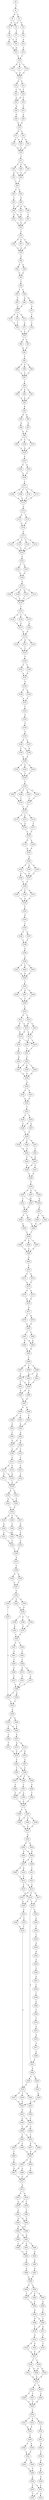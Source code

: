 strict digraph  {
	S0 -> S1 [ label = T ];
	S1 -> S2 [ label = G ];
	S1 -> S3 [ label = C ];
	S2 -> S4 [ label = T ];
	S2 -> S5 [ label = A ];
	S3 -> S6 [ label = G ];
	S3 -> S5 [ label = A ];
	S4 -> S7 [ label = T ];
	S5 -> S8 [ label = A ];
	S6 -> S9 [ label = C ];
	S7 -> S10 [ label = T ];
	S8 -> S11 [ label = C ];
	S8 -> S10 [ label = T ];
	S9 -> S12 [ label = G ];
	S10 -> S13 [ label = G ];
	S11 -> S13 [ label = G ];
	S12 -> S14 [ label = A ];
	S13 -> S15 [ label = T ];
	S14 -> S15 [ label = T ];
	S15 -> S16 [ label = G ];
	S15 -> S17 [ label = C ];
	S15 -> S18 [ label = T ];
	S16 -> S19 [ label = A ];
	S17 -> S19 [ label = A ];
	S18 -> S19 [ label = A ];
	S19 -> S20 [ label = A ];
	S19 -> S21 [ label = C ];
	S20 -> S22 [ label = T ];
	S20 -> S23 [ label = C ];
	S21 -> S22 [ label = T ];
	S22 -> S24 [ label = G ];
	S22 -> S25 [ label = C ];
	S23 -> S24 [ label = G ];
	S24 -> S26 [ label = A ];
	S25 -> S27 [ label = C ];
	S26 -> S28 [ label = G ];
	S27 -> S29 [ label = A ];
	S28 -> S30 [ label = G ];
	S29 -> S30 [ label = G ];
	S30 -> S31 [ label = A ];
	S30 -> S32 [ label = C ];
	S31 -> S33 [ label = G ];
	S31 -> S34 [ label = T ];
	S32 -> S35 [ label = C ];
	S32 -> S34 [ label = T ];
	S33 -> S36 [ label = G ];
	S34 -> S36 [ label = G ];
	S35 -> S36 [ label = G ];
	S36 -> S37 [ label = C ];
	S37 -> S38 [ label = C ];
	S37 -> S39 [ label = A ];
	S37 -> S40 [ label = T ];
	S38 -> S41 [ label = C ];
	S38 -> S42 [ label = T ];
	S39 -> S42 [ label = T ];
	S40 -> S42 [ label = T ];
	S41 -> S43 [ label = T ];
	S42 -> S43 [ label = T ];
	S43 -> S44 [ label = G ];
	S43 -> S45 [ label = A ];
	S44 -> S46 [ label = A ];
	S45 -> S47 [ label = C ];
	S46 -> S48 [ label = C ];
	S46 -> S49 [ label = G ];
	S46 -> S50 [ label = A ];
	S47 -> S49 [ label = G ];
	S48 -> S51 [ label = T ];
	S49 -> S52 [ label = A ];
	S49 -> S53 [ label = G ];
	S50 -> S52 [ label = A ];
	S51 -> S54 [ label = G ];
	S52 -> S54 [ label = G ];
	S53 -> S54 [ label = G ];
	S54 -> S55 [ label = C ];
	S55 -> S56 [ label = G ];
	S55 -> S57 [ label = C ];
	S55 -> S58 [ label = T ];
	S56 -> S59 [ label = A ];
	S57 -> S59 [ label = A ];
	S58 -> S59 [ label = A ];
	S59 -> S60 [ label = T ];
	S60 -> S61 [ label = C ];
	S60 -> S62 [ label = A ];
	S61 -> S63 [ label = G ];
	S62 -> S63 [ label = G ];
	S63 -> S64 [ label = C ];
	S64 -> S65 [ label = T ];
	S64 -> S66 [ label = C ];
	S65 -> S67 [ label = C ];
	S66 -> S68 [ label = G ];
	S66 -> S69 [ label = A ];
	S67 -> S70 [ label = G ];
	S68 -> S71 [ label = A ];
	S69 -> S70 [ label = G ];
	S70 -> S72 [ label = C ];
	S70 -> S73 [ label = G ];
	S70 -> S74 [ label = A ];
	S71 -> S75 [ label = T ];
	S72 -> S76 [ label = T ];
	S73 -> S77 [ label = A ];
	S74 -> S76 [ label = T ];
	S75 -> S78 [ label = C ];
	S76 -> S79 [ label = T ];
	S77 -> S79 [ label = T ];
	S78 -> S79 [ label = T ];
	S79 -> S80 [ label = G ];
	S79 -> S81 [ label = T ];
	S80 -> S82 [ label = G ];
	S81 -> S82 [ label = G ];
	S82 -> S83 [ label = C ];
	S83 -> S84 [ label = C ];
	S83 -> S85 [ label = T ];
	S83 -> S86 [ label = A ];
	S84 -> S87 [ label = C ];
	S85 -> S87 [ label = C ];
	S86 -> S87 [ label = C ];
	S87 -> S88 [ label = T ];
	S88 -> S89 [ label = C ];
	S88 -> S90 [ label = G ];
	S88 -> S91 [ label = A ];
	S89 -> S92 [ label = G ];
	S90 -> S92 [ label = G ];
	S91 -> S92 [ label = G ];
	S92 -> S93 [ label = A ];
	S93 -> S94 [ label = G ];
	S93 -> S95 [ label = A ];
	S94 -> S96 [ label = A ];
	S95 -> S97 [ label = C ];
	S96 -> S98 [ label = G ];
	S97 -> S98 [ label = G ];
	S98 -> S99 [ label = G ];
	S98 -> S100 [ label = T ];
	S98 -> S101 [ label = A ];
	S99 -> S102 [ label = A ];
	S100 -> S102 [ label = A ];
	S101 -> S102 [ label = A ];
	S102 -> S103 [ label = A ];
	S103 -> S104 [ label = G ];
	S103 -> S105 [ label = A ];
	S104 -> S106 [ label = A ];
	S105 -> S106 [ label = A ];
	S106 -> S107 [ label = C ];
	S107 -> S108 [ label = G ];
	S107 -> S109 [ label = T ];
	S107 -> S110 [ label = C ];
	S107 -> S111 [ label = A ];
	S108 -> S112 [ label = G ];
	S109 -> S112 [ label = G ];
	S110 -> S112 [ label = G ];
	S111 -> S112 [ label = G ];
	S112 -> S113 [ label = G ];
	S113 -> S114 [ label = A ];
	S113 -> S115 [ label = T ];
	S114 -> S116 [ label = G ];
	S115 -> S116 [ label = G ];
	S116 -> S117 [ label = C ];
	S117 -> S118 [ label = G ];
	S117 -> S119 [ label = C ];
	S117 -> S120 [ label = T ];
	S117 -> S121 [ label = A ];
	S118 -> S122 [ label = C ];
	S119 -> S122 [ label = C ];
	S120 -> S122 [ label = C ];
	S121 -> S122 [ label = C ];
	S122 -> S123 [ label = G ];
	S123 -> S124 [ label = T ];
	S123 -> S125 [ label = A ];
	S124 -> S126 [ label = G ];
	S125 -> S126 [ label = G ];
	S126 -> S127 [ label = G ];
	S127 -> S128 [ label = C ];
	S127 -> S129 [ label = A ];
	S127 -> S130 [ label = G ];
	S127 -> S131 [ label = T ];
	S128 -> S132 [ label = C ];
	S129 -> S132 [ label = C ];
	S130 -> S132 [ label = C ];
	S131 -> S132 [ label = C ];
	S132 -> S133 [ label = T ];
	S133 -> S134 [ label = G ];
	S133 -> S135 [ label = C ];
	S133 -> S136 [ label = T ];
	S134 -> S137 [ label = C ];
	S135 -> S138 [ label = A ];
	S136 -> S137 [ label = C ];
	S137 -> S139 [ label = G ];
	S138 -> S139 [ label = G ];
	S139 -> S140 [ label = C ];
	S139 -> S141 [ label = A ];
	S139 -> S142 [ label = G ];
	S140 -> S143 [ label = T ];
	S141 -> S143 [ label = T ];
	S142 -> S143 [ label = T ];
	S143 -> S144 [ label = C ];
	S144 -> S145 [ label = C ];
	S144 -> S146 [ label = T ];
	S145 -> S147 [ label = A ];
	S146 -> S147 [ label = A ];
	S147 -> S148 [ label = T ];
	S148 -> S149 [ label = C ];
	S148 -> S150 [ label = A ];
	S149 -> S151 [ label = A ];
	S150 -> S151 [ label = A ];
	S151 -> S152 [ label = T ];
	S152 -> S153 [ label = G ];
	S153 -> S154 [ label = G ];
	S154 -> S155 [ label = A ];
	S155 -> S156 [ label = G ];
	S155 -> S157 [ label = A ];
	S156 -> S158 [ label = A ];
	S156 -> S159 [ label = C ];
	S157 -> S158 [ label = A ];
	S158 -> S160 [ label = A ];
	S159 -> S160 [ label = A ];
	S160 -> S161 [ label = C ];
	S160 -> S162 [ label = A ];
	S160 -> S163 [ label = G ];
	S161 -> S164 [ label = C ];
	S162 -> S164 [ label = C ];
	S163 -> S164 [ label = C ];
	S164 -> S165 [ label = T ];
	S165 -> S166 [ label = G ];
	S165 -> S167 [ label = T ];
	S165 -> S168 [ label = C ];
	S165 -> S169 [ label = A ];
	S166 -> S170 [ label = C ];
	S167 -> S171 [ label = T ];
	S168 -> S170 [ label = C ];
	S169 -> S171 [ label = T ];
	S170 -> S172 [ label = T ];
	S171 -> S172 [ label = T ];
	S172 -> S173 [ label = G ];
	S172 -> S174 [ label = A ];
	S172 -> S175 [ label = C ];
	S173 -> S176 [ label = C ];
	S174 -> S177 [ label = T ];
	S175 -> S176 [ label = C ];
	S176 -> S178 [ label = T ];
	S177 -> S178 [ label = T ];
	S178 -> S179 [ label = G ];
	S178 -> S180 [ label = A ];
	S179 -> S181 [ label = G ];
	S180 -> S181 [ label = G ];
	S181 -> S182 [ label = A ];
	S182 -> S183 [ label = C ];
	S182 -> S184 [ label = G ];
	S182 -> S185 [ label = A ];
	S183 -> S186 [ label = G ];
	S183 -> S187 [ label = C ];
	S184 -> S187 [ label = C ];
	S185 -> S187 [ label = C ];
	S186 -> S188 [ label = C ];
	S187 -> S188 [ label = C ];
	S188 -> S189 [ label = G ];
	S188 -> S190 [ label = C ];
	S188 -> S191 [ label = A ];
	S189 -> S192 [ label = A ];
	S190 -> S192 [ label = A ];
	S191 -> S192 [ label = A ];
	S192 -> S193 [ label = T ];
	S193 -> S194 [ label = G ];
	S194 -> S195 [ label = T ];
	S195 -> S196 [ label = T ];
	S195 -> S197 [ label = A ];
	S196 -> S198 [ label = T ];
	S197 -> S198 [ label = T ];
	S198 -> S199 [ label = G ];
	S199 -> S200 [ label = A ];
	S200 -> S201 [ label = A ];
	S200 -> S202 [ label = C ];
	S200 -> S203 [ label = G ];
	S201 -> S204 [ label = G ];
	S202 -> S204 [ label = G ];
	S203 -> S204 [ label = G ];
	S204 -> S205 [ label = T ];
	S205 -> S206 [ label = T ];
	S205 -> S207 [ label = A ];
	S205 -> S208 [ label = C ];
	S206 -> S209 [ label = C ];
	S207 -> S209 [ label = C ];
	S208 -> S209 [ label = C ];
	S209 -> S210 [ label = C ];
	S210 -> S211 [ label = C ];
	S210 -> S212 [ label = T ];
	S211 -> S213 [ label = A ];
	S211 -> S214 [ label = G ];
	S212 -> S215 [ label = C ];
	S212 -> S213 [ label = A ];
	S213 -> S216 [ label = G ];
	S213 -> S217 [ label = A ];
	S214 -> S216 [ label = G ];
	S215 -> S217 [ label = A ];
	S216 -> S218 [ label = C ];
	S216 -> S219 [ label = A ];
	S217 -> S218 [ label = C ];
	S217 -> S220 [ label = T ];
	S218 -> S221 [ label = T ];
	S219 -> S222 [ label = A ];
	S220 -> S221 [ label = T ];
	S221 -> S223 [ label = C ];
	S222 -> S224 [ label = G ];
	S223 -> S225 [ label = G ];
	S223 -> S226 [ label = C ];
	S223 -> S227 [ label = T ];
	S224 -> S227 [ label = T ];
	S225 -> S228 [ label = G ];
	S226 -> S228 [ label = G ];
	S227 -> S228 [ label = G ];
	S228 -> S229 [ label = A ];
	S229 -> S230 [ label = C ];
	S229 -> S231 [ label = T ];
	S230 -> S232 [ label = A ];
	S231 -> S232 [ label = A ];
	S232 -> S233 [ label = T ];
	S233 -> S234 [ label = T ];
	S233 -> S235 [ label = C ];
	S234 -> S236 [ label = G ];
	S235 -> S237 [ label = A ];
	S235 -> S236 [ label = G ];
	S236 -> S238 [ label = T ];
	S237 -> S238 [ label = T ];
	S238 -> S239 [ label = T ];
	S238 -> S240 [ label = C ];
	S238 -> S241 [ label = A ];
	S239 -> S242 [ label = G ];
	S240 -> S242 [ label = G ];
	S241 -> S243 [ label = T ];
	S242 -> S244 [ label = C ];
	S242 -> S245 [ label = G ];
	S243 -> S245 [ label = G ];
	S244 -> S246 [ label = G ];
	S245 -> S246 [ label = G ];
	S245 -> S247 [ label = T ];
	S246 -> S248 [ label = G ];
	S247 -> S248 [ label = G ];
	S248 -> S249 [ label = T ];
	S249 -> S250 [ label = G ];
	S249 -> S251 [ label = A ];
	S249 -> S252 [ label = T ];
	S250 -> S253 [ label = C ];
	S250 -> S254 [ label = G ];
	S251 -> S255 [ label = T ];
	S252 -> S254 [ label = G ];
	S253 -> S256 [ label = G ];
	S254 -> S257 [ label = A ];
	S255 -> S256 [ label = G ];
	S256 -> S258 [ label = C ];
	S256 -> S259 [ label = T ];
	S257 -> S260 [ label = G ];
	S257 -> S261 [ label = A ];
	S258 -> S262 [ label = G ];
	S259 -> S263 [ label = A ];
	S260 -> S262 [ label = G ];
	S261 -> S262 [ label = G ];
	S262 -> S264 [ label = T ];
	S263 -> S264 [ label = T ];
	S264 -> S265 [ label = G ];
	S264 -> S266 [ label = C ];
	S264 -> S267 [ label = T ];
	S265 -> S268 [ label = G ];
	S266 -> S268 [ label = G ];
	S267 -> S268 [ label = G ];
	S268 -> S269 [ label = A ];
	S269 -> S270 [ label = C ];
	S270 -> S271 [ label = G ];
	S270 -> S272 [ label = A ];
	S271 -> S273 [ label = A ];
	S272 -> S273 [ label = A ];
	S273 -> S274 [ label = G ];
	S273 -> S275 [ label = A ];
	S274 -> S276 [ label = G ];
	S275 -> S276 [ label = G ];
	S276 -> S277 [ label = A ];
	S277 -> S278 [ label = C ];
	S277 -> S279 [ label = A ];
	S278 -> S280 [ label = G ];
	S279 -> S280 [ label = G ];
	S280 -> S281 [ label = T ];
	S280 -> S282 [ label = C ];
	S281 -> S283 [ label = G ];
	S281 -> S284 [ label = A ];
	S282 -> S283 [ label = G ];
	S283 -> S285 [ label = G ];
	S284 -> S285 [ label = G ];
	S285 -> S286 [ label = T ];
	S286 -> S287 [ label = G ];
	S286 -> S288 [ label = C ];
	S286 -> S289 [ label = A ];
	S287 -> S290 [ label = C ];
	S288 -> S291 [ label = A ];
	S288 -> S290 [ label = C ];
	S289 -> S292 [ label = G ];
	S290 -> S293 [ label = T ];
	S290 -> S294 [ label = A ];
	S291 -> S294 [ label = A ];
	S292 -> S294 [ label = A ];
	S293 -> S295 [ label = G ];
	S294 -> S296 [ label = A ];
	S294 -> S295 [ label = G ];
	S295 -> S297 [ label = G ];
	S296 -> S297 [ label = G ];
	S297 -> S298 [ label = G ];
	S297 -> S299 [ label = A ];
	S298 -> S300 [ label = T ];
	S298 -> S301 [ label = A ];
	S299 -> S302 [ label = G ];
	S300 -> S303 [ label = G ];
	S301 -> S304 [ label = A ];
	S302 -> S304 [ label = A ];
	S303 -> S305 [ label = T ];
	S304 -> S306 [ label = A ];
	S305 -> S307 [ label = G ];
	S306 -> S307 [ label = G ];
	S306 -> S308 [ label = A ];
	S307 -> S309 [ label = A ];
	S308 -> S310 [ label = T ];
	S308 -> S309 [ label = A ];
	S309 -> S311 [ label = A ];
	S310 -> S312 [ label = C ];
	S311 -> S313 [ label = A ];
	S311 -> S314 [ label = G ];
	S312 -> S315 [ label = C ];
	S313 -> S316 [ label = G ];
	S313 -> S317 [ label = A ];
	S314 -> S316 [ label = G ];
	S315 -> S318 [ label = C ];
	S316 -> S319 [ label = A ];
	S317 -> S319 [ label = A ];
	S318 -> S319 [ label = A ];
	S319 -> S320 [ label = G ];
	S319 -> S321 [ label = A ];
	S320 -> S322 [ label = G ];
	S320 -> S323 [ label = C ];
	S321 -> S323 [ label = C ];
	S322 -> S324 [ label = C ];
	S323 -> S324 [ label = C ];
	S324 -> S325 [ label = A ];
	S324 -> S326 [ label = T ];
	S324 -> S327 [ label = C ];
	S325 -> S328 [ label = G ];
	S326 -> S329 [ label = C ];
	S327 -> S330 [ label = A ];
	S328 -> S331 [ label = C ];
	S328 -> S332 [ label = G ];
	S329 -> S333 [ label = A ];
	S330 -> S332 [ label = G ];
	S331 -> S334 [ label = C ];
	S332 -> S335 [ label = A ];
	S333 -> S334 [ label = C ];
	S334 -> S336 [ label = T ];
	S335 -> S336 [ label = T ];
	S336 -> S337 [ label = A ];
	S337 -> S338 [ label = C ];
	S338 -> S339 [ label = A ];
	S338 -> S340 [ label = G ];
	S339 -> S341 [ label = T ];
	S340 -> S341 [ label = T ];
	S341 -> S342 [ label = C ];
	S342 -> S343 [ label = C ];
	S342 -> S344 [ label = T ];
	S342 -> S345 [ label = A ];
	S343 -> S346 [ label = G ];
	S344 -> S347 [ label = T ];
	S345 -> S346 [ label = G ];
	S346 -> S348 [ label = C ];
	S346 -> S349 [ label = A ];
	S346 -> S350 [ label = G ];
	S347 -> S351 [ label = C ];
	S348 -> S352 [ label = A ];
	S349 -> S353 [ label = G ];
	S350 -> S353 [ label = G ];
	S351 -> S354 [ label = A ];
	S352 -> S355 [ label = C ];
	S353 -> S355 [ label = C ];
	S354 -> S356 [ label = A ];
	S355 -> S357 [ label = C ];
	S355 -> S358 [ label = T ];
	S356 -> S359 [ label = G ];
	S356 -> S360 [ label = A ];
	S357 -> S361 [ label = A ];
	S358 -> S362 [ label = C ];
	S359 -> S363 [ label = G ];
	S359 -> S364 [ label = C ];
	S360 -> S363 [ label = G ];
	S361 -> S365 [ label = A ];
	S362 -> S366 [ label = C ];
	S363 -> S367 [ label = A ];
	S364 -> S368 [ label = C ];
	S365 -> S369 [ label = T ];
	S366 -> S370 [ label = G ];
	S366 -> S371 [ label = A ];
	S367 -> S372 [ label = A ];
	S367 -> S373 [ label = G ];
	S368 -> S374 [ label = T ];
	S369 -> S375 [ label = T ];
	S370 -> S376 [ label = G ];
	S371 -> S377 [ label = A ];
	S372 -> S378 [ label = G ];
	S372 -> S379 [ label = T ];
	S373 -> S379 [ label = T ];
	S374 -> S379 [ label = T ];
	S375 -> S380 [ label = C ];
	S376 -> S380 [ label = C ];
	S377 -> S380 [ label = C ];
	S378 -> S381 [ label = G ];
	S379 -> S382 [ label = C ];
	S380 -> S351 [ label = C ];
	S380 -> S383 [ label = A ];
	S381 -> S384 [ label = C ];
	S382 -> S384 [ label = C ];
	S382 -> S385 [ label = T ];
	S383 -> S354 [ label = A ];
	S384 -> S386 [ label = A ];
	S384 -> S387 [ label = G ];
	S384 -> S388 [ label = T ];
	S385 -> S388 [ label = T ];
	S386 -> S389 [ label = G ];
	S387 -> S390 [ label = A ];
	S388 -> S391 [ label = C ];
	S389 -> S392 [ label = C ];
	S390 -> S393 [ label = T ];
	S391 -> S394 [ label = A ];
	S391 -> S393 [ label = T ];
	S392 -> S395 [ label = G ];
	S393 -> S395 [ label = G ];
	S394 -> S395 [ label = G ];
	S395 -> S396 [ label = C ];
	S395 -> S397 [ label = A ];
	S396 -> S398 [ label = G ];
	S397 -> S399 [ label = C ];
	S397 -> S398 [ label = G ];
	S397 -> S400 [ label = A ];
	S398 -> S401 [ label = G ];
	S399 -> S401 [ label = G ];
	S400 -> S401 [ label = G ];
	S401 -> S402 [ label = A ];
	S402 -> S403 [ label = G ];
	S402 -> S404 [ label = A ];
	S403 -> S405 [ label = A ];
	S403 -> S406 [ label = G ];
	S404 -> S406 [ label = G ];
	S405 -> S407 [ label = A ];
	S406 -> S408 [ label = T ];
	S406 -> S407 [ label = A ];
	S407 -> S409 [ label = A ];
	S407 -> S410 [ label = G ];
	S408 -> S411 [ label = C ];
	S409 -> S412 [ label = T ];
	S410 -> S412 [ label = T ];
	S411 -> S413 [ label = C ];
	S412 -> S414 [ label = T ];
	S412 -> S415 [ label = A ];
	S413 -> S415 [ label = A ];
	S414 -> S416 [ label = C ];
	S415 -> S417 [ label = G ];
	S415 -> S416 [ label = C ];
	S415 -> S418 [ label = T ];
	S416 -> S419 [ label = C ];
	S416 -> S420 [ label = G ];
	S417 -> S419 [ label = C ];
	S418 -> S420 [ label = G ];
	S419 -> S421 [ label = A ];
	S419 -> S422 [ label = C ];
	S420 -> S423 [ label = A ];
	S421 -> S424 [ label = G ];
	S422 -> S425 [ label = A ];
	S423 -> S426 [ label = C ];
	S423 -> S427 [ label = T ];
	S424 -> S428 [ label = A ];
	S424 -> S429 [ label = C ];
	S425 -> S430 [ label = C ];
	S426 -> S431 [ label = T ];
	S427 -> S431 [ label = T ];
	S428 -> S432 [ label = G ];
	S429 -> S433 [ label = C ];
	S430 -> S434 [ label = C ];
	S431 -> S433 [ label = C ];
	S432 -> S435 [ label = G ];
	S433 -> S436 [ label = A ];
	S433 -> S437 [ label = C ];
	S433 -> S438 [ label = T ];
	S434 -> S439 [ label = A ];
	S435 -> S440 [ label = G ];
	S436 -> S441 [ label = C ];
	S437 -> S440 [ label = G ];
	S438 -> S440 [ label = G ];
	S439 -> S442 [ label = G ];
	S440 -> S443 [ label = G ];
	S441 -> S444 [ label = A ];
	S442 -> S445 [ label = G ];
	S443 -> S446 [ label = A ];
	S443 -> S447 [ label = C ];
	S444 -> S447 [ label = C ];
	S445 -> S448 [ label = C ];
	S446 -> S449 [ label = G ];
	S447 -> S449 [ label = G ];
	S447 -> S450 [ label = A ];
	S448 -> S451 [ label = G ];
	S449 -> S452 [ label = C ];
	S449 -> S453 [ label = T ];
	S450 -> S453 [ label = T ];
	S451 -> S454 [ label = C ];
	S452 -> S455 [ label = G ];
	S452 -> S456 [ label = C ];
	S453 -> S457 [ label = A ];
	S453 -> S458 [ label = T ];
	S454 -> S459 [ label = C ];
	S455 -> S460 [ label = C ];
	S456 -> S461 [ label = G ];
	S457 -> S461 [ label = G ];
	S458 -> S461 [ label = G ];
	S459 -> S462 [ label = G ];
	S460 -> S463 [ label = T ];
	S461 -> S464 [ label = C ];
	S461 -> S465 [ label = A ];
	S462 -> S466 [ label = C ];
	S463 -> S467 [ label = G ];
	S464 -> S468 [ label = C ];
	S465 -> S467 [ label = G ];
	S465 -> S469 [ label = A ];
	S466 -> S470 [ label = T ];
	S467 -> S471 [ label = G ];
	S468 -> S471 [ label = G ];
	S469 -> S471 [ label = G ];
	S470 -> S472 [ label = A ];
	S471 -> S473 [ label = A ];
	S472 -> S474 [ label = A ];
	S473 -> S475 [ label = G ];
	S473 -> S476 [ label = A ];
	S474 -> S477 [ label = A ];
	S475 -> S478 [ label = G ];
	S476 -> S479 [ label = T ];
	S476 -> S478 [ label = G ];
	S477 -> S480 [ label = G ];
	S478 -> S481 [ label = A ];
	S479 -> S482 [ label = C ];
	S480 -> S421 [ label = A ];
	S481 -> S483 [ label = A ];
	S481 -> S484 [ label = G ];
	S482 -> S484 [ label = G ];
	S483 -> S485 [ label = A ];
	S483 -> S486 [ label = G ];
	S484 -> S485 [ label = A ];
	S485 -> S487 [ label = G ];
	S485 -> S488 [ label = A ];
	S486 -> S487 [ label = G ];
	S487 -> S489 [ label = C ];
	S487 -> S490 [ label = T ];
	S487 -> S491 [ label = A ];
	S488 -> S489 [ label = C ];
	S489 -> S492 [ label = T ];
	S490 -> S493 [ label = G ];
	S491 -> S492 [ label = T ];
	S492 -> S494 [ label = G ];
	S493 -> S495 [ label = A ];
	S494 -> S496 [ label = G ];
	S495 -> S497 [ label = A ];
	S496 -> S498 [ label = C ];
	S497 -> S498 [ label = C ];
	S498 -> S499 [ label = A ];
	S498 -> S500 [ label = C ];
	S499 -> S501 [ label = T ];
	S500 -> S502 [ label = G ];
	S500 -> S503 [ label = C ];
	S500 -> S501 [ label = T ];
	S501 -> S504 [ label = C ];
	S502 -> S505 [ label = G ];
	S503 -> S504 [ label = C ];
	S504 -> S506 [ label = G ];
	S505 -> S507 [ label = T ];
	S506 -> S508 [ label = G ];
	S506 -> S509 [ label = C ];
	S507 -> S509 [ label = C ];
	S508 -> S510 [ label = C ];
	S509 -> S511 [ label = G ];
	S509 -> S510 [ label = C ];
	S510 -> S512 [ label = A ];
	S511 -> S513 [ label = C ];
	S512 -> S514 [ label = G ];
	S512 -> S515 [ label = A ];
	S513 -> S516 [ label = C ];
	S514 -> S517 [ label = G ];
	S515 -> S517 [ label = G ];
	S516 -> S517 [ label = G ];
	S517 -> S518 [ label = T ];
	S517 -> S519 [ label = C ];
	S518 -> S520 [ label = A ];
	S518 -> S521 [ label = C ];
	S519 -> S522 [ label = G ];
	S519 -> S520 [ label = A ];
	S520 -> S523 [ label = G ];
	S521 -> S523 [ label = G ];
	S522 -> S523 [ label = G ];
	S523 -> S524 [ label = A ];
	S523 -> S525 [ label = C ];
	S524 -> S526 [ label = C ];
	S524 -> S527 [ label = T ];
	S525 -> S528 [ label = G ];
	S526 -> S529 [ label = G ];
	S527 -> S529 [ label = G ];
	S528 -> S529 [ label = G ];
	S529 -> S530 [ label = C ];
	S530 -> S531 [ label = T ];
	S530 -> S532 [ label = G ];
	S530 -> S533 [ label = C ];
	S531 -> S534 [ label = G ];
	S532 -> S535 [ label = C ];
	S533 -> S534 [ label = G ];
	S534 -> S536 [ label = C ];
	S535 -> S537 [ label = T ];
	S536 -> S538 [ label = C ];
	S536 -> S539 [ label = A ];
	S537 -> S540 [ label = G ];
	S538 -> S541 [ label = A ];
	S539 -> S541 [ label = A ];
	S540 -> S542 [ label = T ];
	S541 -> S543 [ label = G ];
	S541 -> S544 [ label = A ];
	S542 -> S545 [ label = C ];
	S543 -> S546 [ label = C ];
	S544 -> S546 [ label = C ];
	S545 -> S547 [ label = A ];
	S546 -> S548 [ label = A ];
	S547 -> S549 [ label = G ];
	S548 -> S550 [ label = G ];
	S548 -> S551 [ label = A ];
	S549 -> S551 [ label = A ];
	S550 -> S552 [ label = C ];
	S551 -> S553 [ label = G ];
	S551 -> S552 [ label = C ];
}
